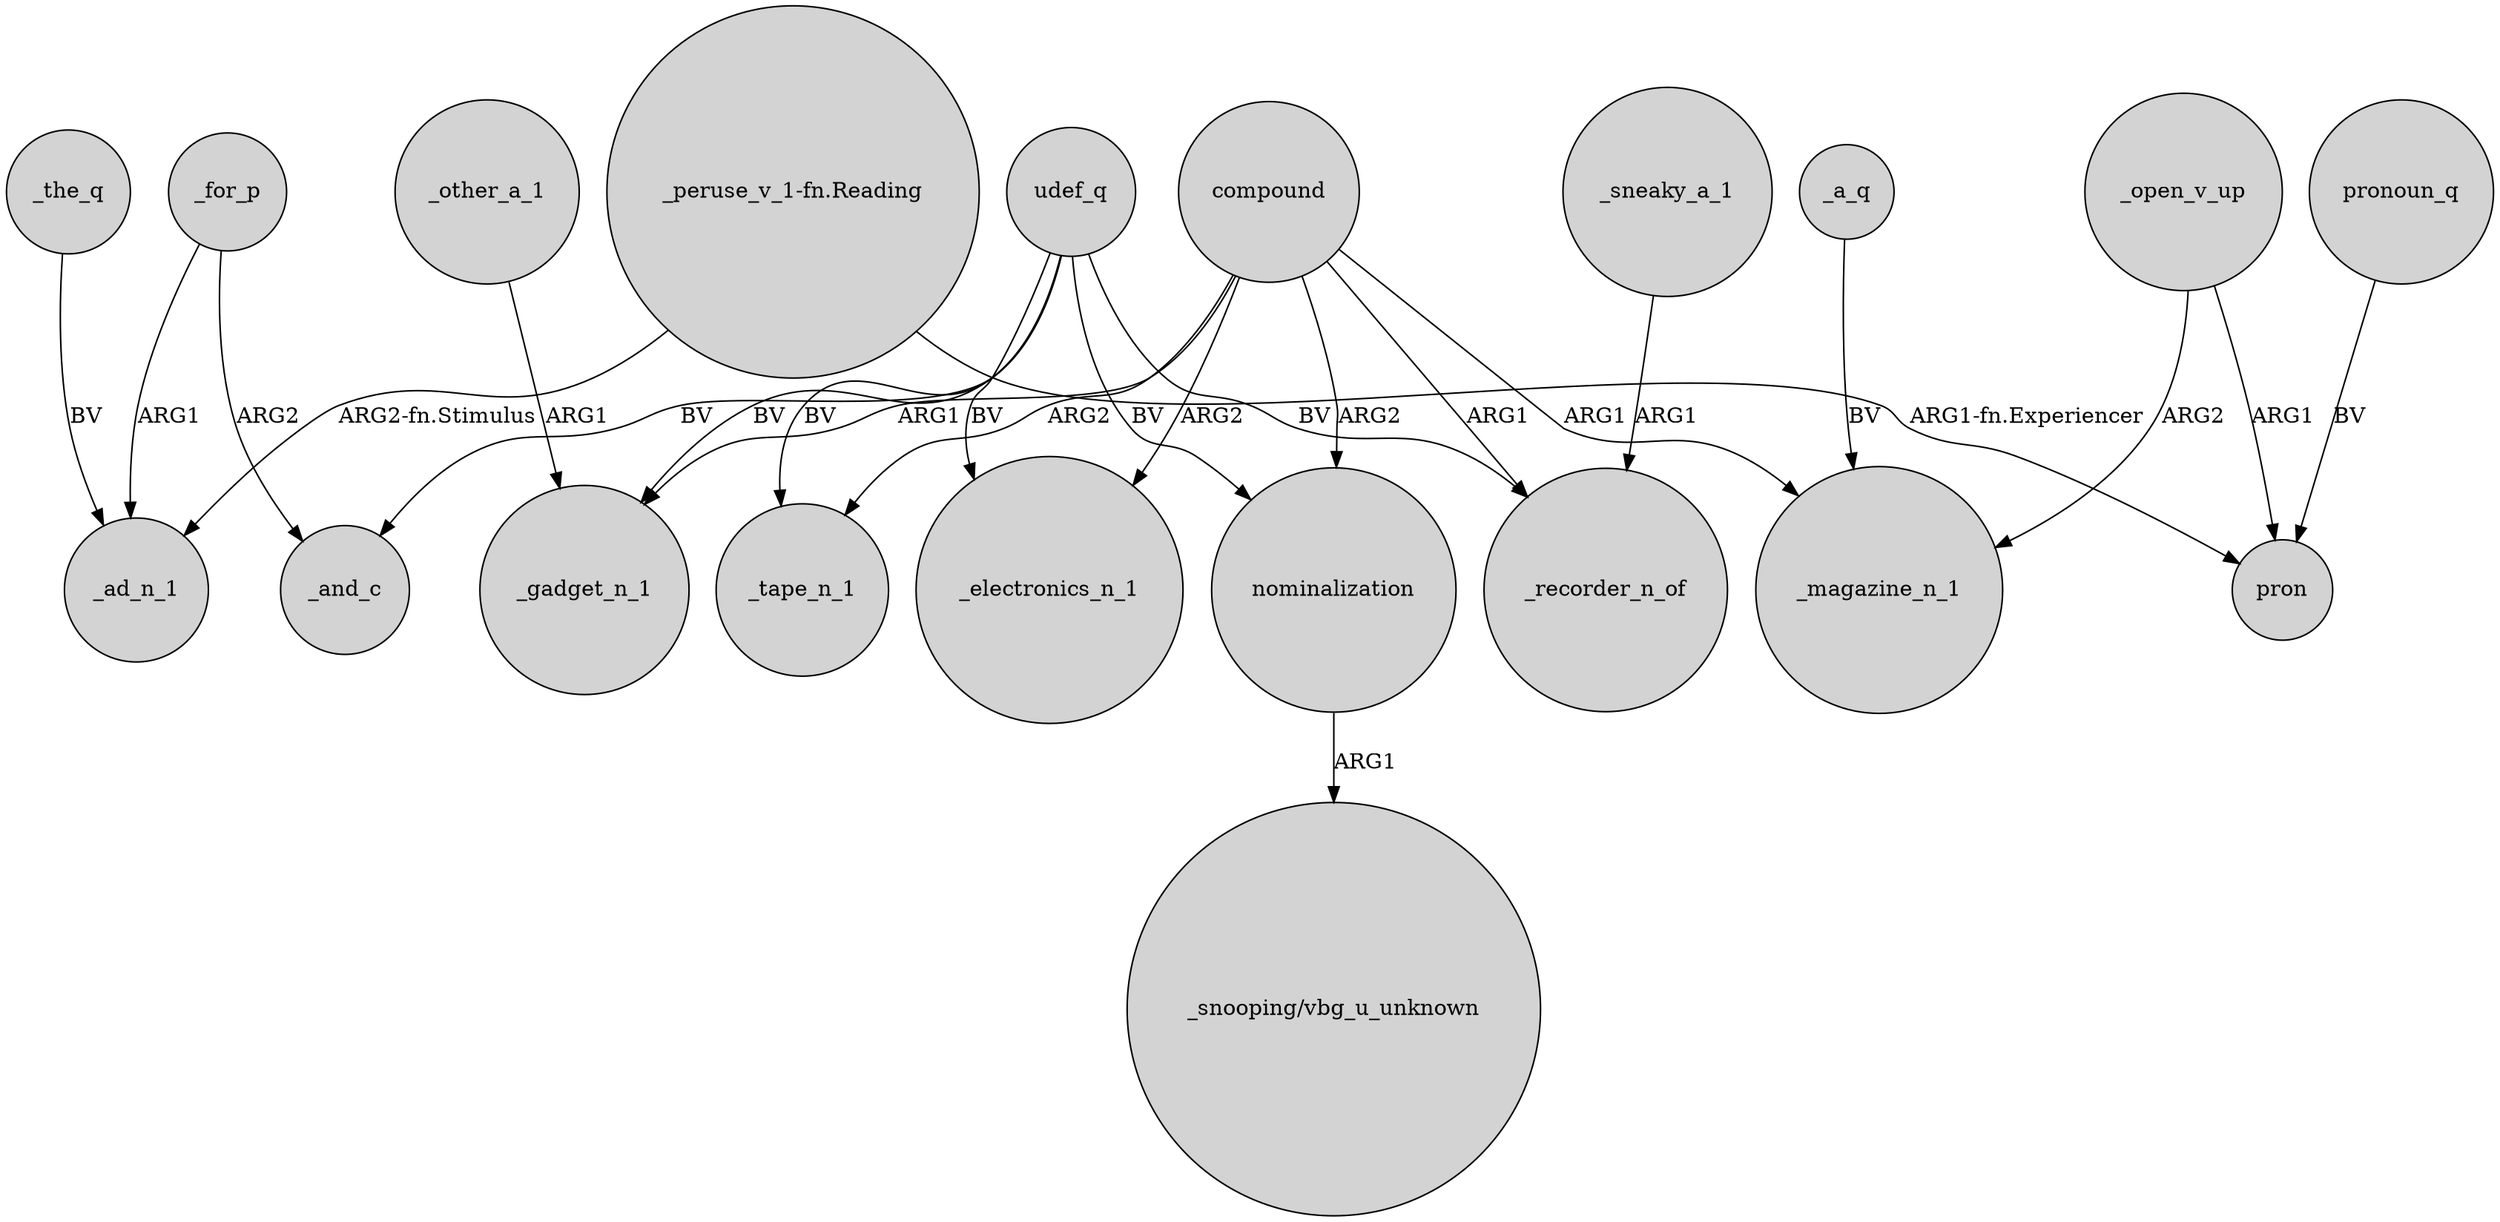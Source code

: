 digraph {
	node [shape=circle style=filled]
	"_peruse_v_1-fn.Reading" -> _ad_n_1 [label="ARG2-fn.Stimulus"]
	_open_v_up -> pron [label=ARG1]
	_other_a_1 -> _gadget_n_1 [label=ARG1]
	compound -> _tape_n_1 [label=ARG2]
	_for_p -> _and_c [label=ARG2]
	compound -> nominalization [label=ARG2]
	_for_p -> _ad_n_1 [label=ARG1]
	nominalization -> "_snooping/vbg_u_unknown" [label=ARG1]
	"_peruse_v_1-fn.Reading" -> pron [label="ARG1-fn.Experiencer"]
	_open_v_up -> _magazine_n_1 [label=ARG2]
	udef_q -> _electronics_n_1 [label=BV]
	_sneaky_a_1 -> _recorder_n_of [label=ARG1]
	udef_q -> _recorder_n_of [label=BV]
	pronoun_q -> pron [label=BV]
	_the_q -> _ad_n_1 [label=BV]
	compound -> _recorder_n_of [label=ARG1]
	compound -> _gadget_n_1 [label=ARG1]
	compound -> _electronics_n_1 [label=ARG2]
	udef_q -> nominalization [label=BV]
	compound -> _magazine_n_1 [label=ARG1]
	udef_q -> _gadget_n_1 [label=BV]
	udef_q -> _and_c [label=BV]
	udef_q -> _tape_n_1 [label=BV]
	_a_q -> _magazine_n_1 [label=BV]
}
